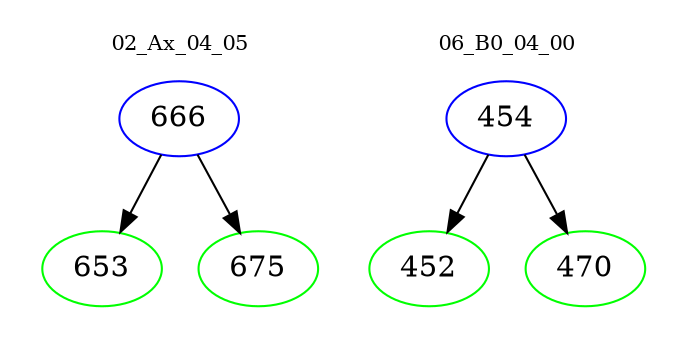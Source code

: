 digraph{
subgraph cluster_0 {
color = white
label = "02_Ax_04_05";
fontsize=10;
T0_666 [label="666", color="blue"]
T0_666 -> T0_653 [color="black"]
T0_653 [label="653", color="green"]
T0_666 -> T0_675 [color="black"]
T0_675 [label="675", color="green"]
}
subgraph cluster_1 {
color = white
label = "06_B0_04_00";
fontsize=10;
T1_454 [label="454", color="blue"]
T1_454 -> T1_452 [color="black"]
T1_452 [label="452", color="green"]
T1_454 -> T1_470 [color="black"]
T1_470 [label="470", color="green"]
}
}
